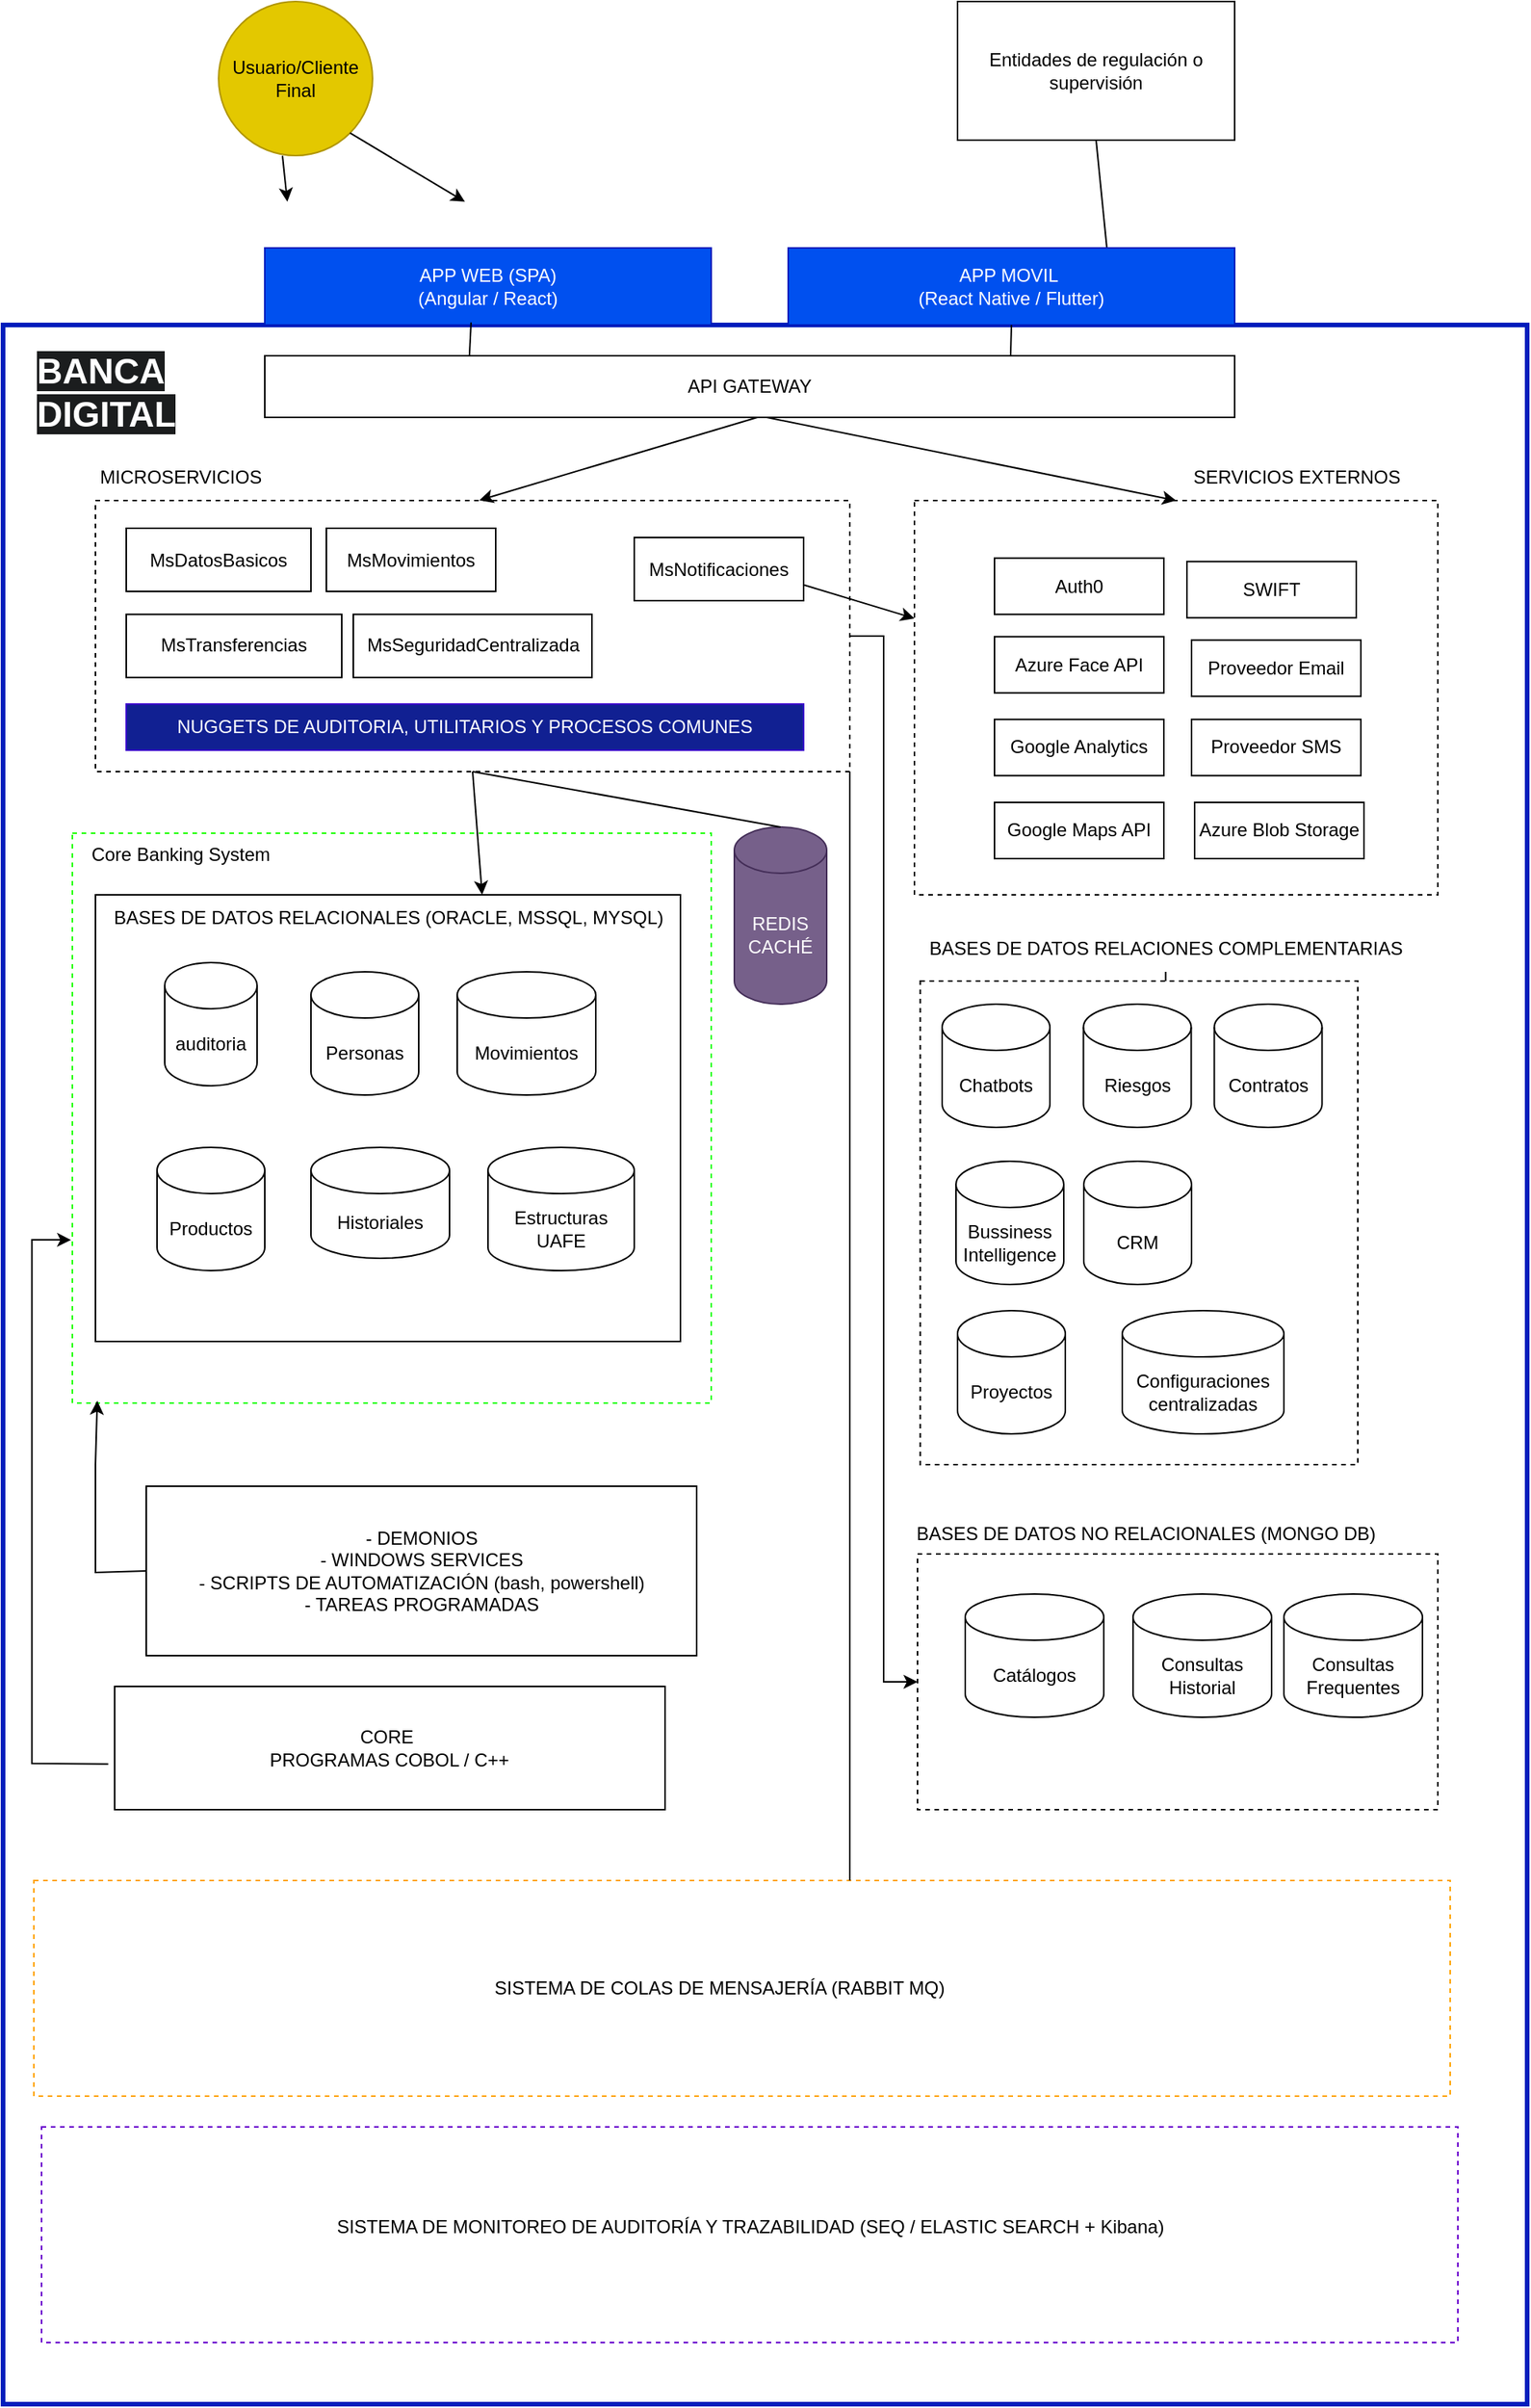 <mxfile version="24.7.17">
  <diagram name="Página-1" id="KKsaG1l4kRRsD33VkrkY">
    <mxGraphModel dx="934" dy="601" grid="1" gridSize="10" guides="1" tooltips="1" connect="1" arrows="1" fold="1" page="1" pageScale="1" pageWidth="1169" pageHeight="827" math="0" shadow="0">
      <root>
        <mxCell id="0" />
        <mxCell id="1" parent="0" />
        <mxCell id="aVBGOggo3_6Yv5FDYEzX-4" value="&lt;div&gt;&lt;br/&gt;&lt;/div&gt;" style="rounded=0;whiteSpace=wrap;html=1;fillColor=none;fontColor=#ffffff;strokeColor=#001DBC;strokeWidth=3;" parent="1" vertex="1">
          <mxGeometry x="80" y="240" width="990" height="1350" as="geometry" />
        </mxCell>
        <mxCell id="SHru1jVqG_V0NLp7WXUe-62" value="" style="rounded=0;whiteSpace=wrap;html=1;fillColor=none;strokeColor=#1eff00;dashed=1;strokeWidth=1;" parent="1" vertex="1">
          <mxGeometry x="125" y="570" width="415" height="370" as="geometry" />
        </mxCell>
        <mxCell id="SHru1jVqG_V0NLp7WXUe-58" value="" style="rounded=0;whiteSpace=wrap;html=1;dashed=1;" parent="1" vertex="1">
          <mxGeometry x="674" y="1038" width="338" height="166" as="geometry" />
        </mxCell>
        <mxCell id="aVBGOggo3_6Yv5FDYEzX-1" value="Usuario/Cliente Final" style="ellipse;whiteSpace=wrap;html=1;aspect=fixed;fillColor=#e3c800;fontColor=#000000;strokeColor=#B09500;" parent="1" vertex="1">
          <mxGeometry x="220" y="30" width="100" height="100" as="geometry" />
        </mxCell>
        <mxCell id="aVBGOggo3_6Yv5FDYEzX-2" value="Entidades de regulación o supervisión" style="rounded=0;whiteSpace=wrap;html=1;" parent="1" vertex="1">
          <mxGeometry x="700" y="30" width="180" height="90" as="geometry" />
        </mxCell>
        <mxCell id="aVBGOggo3_6Yv5FDYEzX-6" value="" style="endArrow=classic;html=1;rounded=0;exitX=0.5;exitY=1;exitDx=0;exitDy=0;entryX=0.729;entryY=-0.002;entryDx=0;entryDy=0;entryPerimeter=0;" parent="1" source="aVBGOggo3_6Yv5FDYEzX-2" target="aVBGOggo3_6Yv5FDYEzX-4" edge="1">
          <mxGeometry width="50" height="50" relative="1" as="geometry">
            <mxPoint x="520" y="220" as="sourcePoint" />
            <mxPoint x="570" y="170" as="targetPoint" />
          </mxGeometry>
        </mxCell>
        <mxCell id="aVBGOggo3_6Yv5FDYEzX-7" value="&lt;span style=&quot;background-color: initial;&quot;&gt;CORE&amp;nbsp;&lt;/span&gt;&lt;div&gt;&lt;span style=&quot;background-color: initial;&quot;&gt;PROGRAMAS COBOL / C++&lt;/span&gt;&lt;/div&gt;" style="rounded=0;whiteSpace=wrap;html=1;" parent="1" vertex="1">
          <mxGeometry x="152.46" y="1124" width="357.54" height="80" as="geometry" />
        </mxCell>
        <mxCell id="aVBGOggo3_6Yv5FDYEzX-16" value="" style="endArrow=classic;html=1;rounded=0;exitX=0.415;exitY=1.002;exitDx=0;exitDy=0;exitPerimeter=0;entryX=0.372;entryY=0;entryDx=0;entryDy=0;entryPerimeter=0;" parent="1" source="aVBGOggo3_6Yv5FDYEzX-1" edge="1">
          <mxGeometry width="50" height="50" relative="1" as="geometry">
            <mxPoint x="550" y="310" as="sourcePoint" />
            <mxPoint x="264.64" y="160" as="targetPoint" />
          </mxGeometry>
        </mxCell>
        <mxCell id="aVBGOggo3_6Yv5FDYEzX-17" value="" style="endArrow=classic;html=1;rounded=0;exitX=1;exitY=1;exitDx=0;exitDy=0;entryX=0;entryY=0;entryDx=0;entryDy=0;" parent="1" source="aVBGOggo3_6Yv5FDYEzX-1" edge="1">
          <mxGeometry width="50" height="50" relative="1" as="geometry">
            <mxPoint x="550" y="310" as="sourcePoint" />
            <mxPoint x="380" y="160" as="targetPoint" />
          </mxGeometry>
        </mxCell>
        <mxCell id="aVBGOggo3_6Yv5FDYEzX-26" value="" style="rounded=0;whiteSpace=wrap;html=1;" parent="1" vertex="1">
          <mxGeometry x="140" y="610" width="380" height="290" as="geometry" />
        </mxCell>
        <mxCell id="aVBGOggo3_6Yv5FDYEzX-28" value="auditoria" style="shape=cylinder3;whiteSpace=wrap;html=1;boundedLbl=1;backgroundOutline=1;size=15;" parent="1" vertex="1">
          <mxGeometry x="185" y="654" width="60" height="80" as="geometry" />
        </mxCell>
        <mxCell id="aVBGOggo3_6Yv5FDYEzX-30" value="Estructuras UAFE" style="shape=cylinder3;whiteSpace=wrap;html=1;boundedLbl=1;backgroundOutline=1;size=15;" parent="1" vertex="1">
          <mxGeometry x="395" y="774" width="95" height="80" as="geometry" />
        </mxCell>
        <mxCell id="aVBGOggo3_6Yv5FDYEzX-33" value="Historiales" style="shape=cylinder3;whiteSpace=wrap;html=1;boundedLbl=1;backgroundOutline=1;size=15;" parent="1" vertex="1">
          <mxGeometry x="280" y="774" width="90" height="72" as="geometry" />
        </mxCell>
        <mxCell id="9mu4wfoIQscscX4sOKQY-1" value="&lt;span style=&quot;color: rgb(255, 255, 255); font-family: Helvetica; font-size: 23px; font-style: normal; font-variant-ligatures: normal; font-variant-caps: normal; letter-spacing: normal; orphans: 2; text-align: center; text-indent: 0px; text-transform: none; widows: 2; word-spacing: 0px; -webkit-text-stroke-width: 0px; white-space: normal; background-color: rgb(27, 29, 30); text-decoration-thickness: initial; text-decoration-style: initial; text-decoration-color: initial; float: none; display: inline !important;&quot;&gt;BANCA DIGITAL&lt;/span&gt;" style="text;whiteSpace=wrap;html=1;fillColor=none;fontStyle=1;fontSize=23;" parent="1" vertex="1">
          <mxGeometry x="100" y="250" width="100" height="40" as="geometry" />
        </mxCell>
        <mxCell id="9mu4wfoIQscscX4sOKQY-2" value="APP WEB (SPA)&lt;div&gt;(Angular / React)&lt;/div&gt;" style="rounded=0;whiteSpace=wrap;html=1;fillColor=#0050ef;fontColor=#ffffff;strokeColor=#001DBC;" parent="1" vertex="1">
          <mxGeometry x="250" y="190" width="290" height="50" as="geometry" />
        </mxCell>
        <mxCell id="9mu4wfoIQscscX4sOKQY-7" value="APP MOVIL&amp;nbsp;&lt;div&gt;(React Native / Flutter)&lt;/div&gt;" style="rounded=0;whiteSpace=wrap;html=1;fillColor=#0050ef;fontColor=#ffffff;strokeColor=#001DBC;" parent="1" vertex="1">
          <mxGeometry x="590" y="190" width="290" height="50" as="geometry" />
        </mxCell>
        <mxCell id="9mu4wfoIQscscX4sOKQY-8" value="API GATEWAY" style="rounded=0;whiteSpace=wrap;html=1;" parent="1" vertex="1">
          <mxGeometry x="250" y="260" width="630" height="40" as="geometry" />
        </mxCell>
        <mxCell id="9mu4wfoIQscscX4sOKQY-9" value="" style="endArrow=none;html=1;rounded=0;entryX=0.462;entryY=0.967;entryDx=0;entryDy=0;entryPerimeter=0;exitX=0.211;exitY=0;exitDx=0;exitDy=0;exitPerimeter=0;" parent="1" source="9mu4wfoIQscscX4sOKQY-8" target="9mu4wfoIQscscX4sOKQY-2" edge="1">
          <mxGeometry width="50" height="50" relative="1" as="geometry">
            <mxPoint x="570" y="340" as="sourcePoint" />
            <mxPoint x="620" y="290" as="targetPoint" />
          </mxGeometry>
        </mxCell>
        <mxCell id="9mu4wfoIQscscX4sOKQY-10" value="" style="endArrow=none;html=1;rounded=0;entryX=0.5;entryY=1;entryDx=0;entryDy=0;exitX=0.769;exitY=0.008;exitDx=0;exitDy=0;exitPerimeter=0;" parent="1" source="9mu4wfoIQscscX4sOKQY-8" target="9mu4wfoIQscscX4sOKQY-7" edge="1">
          <mxGeometry width="50" height="50" relative="1" as="geometry">
            <mxPoint x="700" y="280" as="sourcePoint" />
            <mxPoint x="750" y="230" as="targetPoint" />
          </mxGeometry>
        </mxCell>
        <mxCell id="SHru1jVqG_V0NLp7WXUe-81" style="edgeStyle=orthogonalEdgeStyle;rounded=0;orthogonalLoop=1;jettySize=auto;html=1;entryX=0;entryY=0.5;entryDx=0;entryDy=0;" parent="1" source="9mu4wfoIQscscX4sOKQY-11" target="SHru1jVqG_V0NLp7WXUe-58" edge="1">
          <mxGeometry relative="1" as="geometry" />
        </mxCell>
        <mxCell id="9mu4wfoIQscscX4sOKQY-11" value="" style="rounded=0;whiteSpace=wrap;html=1;dashed=1;" parent="1" vertex="1">
          <mxGeometry x="140" y="354" width="490" height="176" as="geometry" />
        </mxCell>
        <mxCell id="SHru1jVqG_V0NLp7WXUe-1" value="MICROSERVICIOS" style="text;html=1;align=center;verticalAlign=middle;resizable=0;points=[];autosize=1;strokeColor=none;fillColor=none;" parent="1" vertex="1">
          <mxGeometry x="130" y="324" width="130" height="30" as="geometry" />
        </mxCell>
        <mxCell id="SHru1jVqG_V0NLp7WXUe-4" value="MsNotificaciones" style="rounded=0;whiteSpace=wrap;html=1;" parent="1" vertex="1">
          <mxGeometry x="490" y="378" width="110" height="41" as="geometry" />
        </mxCell>
        <mxCell id="SHru1jVqG_V0NLp7WXUe-6" value="MsTransferencias" style="rounded=0;whiteSpace=wrap;html=1;" parent="1" vertex="1">
          <mxGeometry x="160" y="427.88" width="140" height="41" as="geometry" />
        </mxCell>
        <mxCell id="SHru1jVqG_V0NLp7WXUe-8" value="MsSeguridadCentralizada" style="rounded=0;whiteSpace=wrap;html=1;" parent="1" vertex="1">
          <mxGeometry x="307.5" y="427.88" width="155" height="41" as="geometry" />
        </mxCell>
        <mxCell id="SHru1jVqG_V0NLp7WXUe-9" value="" style="endArrow=classic;html=1;rounded=0;entryX=0.509;entryY=-0.001;entryDx=0;entryDy=0;entryPerimeter=0;" parent="1" target="9mu4wfoIQscscX4sOKQY-11" edge="1">
          <mxGeometry width="50" height="50" relative="1" as="geometry">
            <mxPoint x="570" y="300" as="sourcePoint" />
            <mxPoint x="620" y="250" as="targetPoint" />
          </mxGeometry>
        </mxCell>
        <mxCell id="SHru1jVqG_V0NLp7WXUe-12" value="" style="rounded=0;whiteSpace=wrap;html=1;dashed=1;" parent="1" vertex="1">
          <mxGeometry x="672" y="354" width="340" height="256" as="geometry" />
        </mxCell>
        <mxCell id="SHru1jVqG_V0NLp7WXUe-13" value="SERVICIOS EXTERNOS" style="text;html=1;align=center;verticalAlign=middle;resizable=0;points=[];autosize=1;strokeColor=none;fillColor=none;" parent="1" vertex="1">
          <mxGeometry x="840" y="324" width="160" height="30" as="geometry" />
        </mxCell>
        <mxCell id="SHru1jVqG_V0NLp7WXUe-14" value="" style="endArrow=classic;html=1;rounded=0;entryX=0.5;entryY=0;entryDx=0;entryDy=0;" parent="1" target="SHru1jVqG_V0NLp7WXUe-12" edge="1">
          <mxGeometry width="50" height="50" relative="1" as="geometry">
            <mxPoint x="576" y="300" as="sourcePoint" />
            <mxPoint x="640" y="280" as="targetPoint" />
          </mxGeometry>
        </mxCell>
        <mxCell id="SHru1jVqG_V0NLp7WXUe-15" value="Proveedor Email" style="rounded=0;whiteSpace=wrap;html=1;" parent="1" vertex="1">
          <mxGeometry x="852" y="444.63" width="110" height="36.5" as="geometry" />
        </mxCell>
        <mxCell id="SHru1jVqG_V0NLp7WXUe-16" value="Google Analytics" style="rounded=0;whiteSpace=wrap;html=1;" parent="1" vertex="1">
          <mxGeometry x="724" y="496.13" width="110" height="36.5" as="geometry" />
        </mxCell>
        <mxCell id="SHru1jVqG_V0NLp7WXUe-17" value="Azure Face API" style="rounded=0;whiteSpace=wrap;html=1;" parent="1" vertex="1">
          <mxGeometry x="724" y="442.38" width="110" height="36.5" as="geometry" />
        </mxCell>
        <mxCell id="SHru1jVqG_V0NLp7WXUe-18" value="Auth0" style="rounded=0;whiteSpace=wrap;html=1;" parent="1" vertex="1">
          <mxGeometry x="724" y="391.38" width="110" height="36.5" as="geometry" />
        </mxCell>
        <mxCell id="SHru1jVqG_V0NLp7WXUe-19" value="SWIFT" style="rounded=0;whiteSpace=wrap;html=1;" parent="1" vertex="1">
          <mxGeometry x="849" y="393.63" width="110" height="36.5" as="geometry" />
        </mxCell>
        <mxCell id="SHru1jVqG_V0NLp7WXUe-20" value="Proveedor SMS" style="rounded=0;whiteSpace=wrap;html=1;" parent="1" vertex="1">
          <mxGeometry x="852" y="496.13" width="110" height="36.5" as="geometry" />
        </mxCell>
        <mxCell id="SHru1jVqG_V0NLp7WXUe-21" value="Google Maps API" style="rounded=0;whiteSpace=wrap;html=1;" parent="1" vertex="1">
          <mxGeometry x="724" y="550" width="110" height="36.5" as="geometry" />
        </mxCell>
        <mxCell id="SHru1jVqG_V0NLp7WXUe-22" value=" Azure Blob Storage" style="rounded=0;whiteSpace=wrap;html=1;" parent="1" vertex="1">
          <mxGeometry x="854" y="550" width="110" height="36.5" as="geometry" />
        </mxCell>
        <mxCell id="SHru1jVqG_V0NLp7WXUe-30" value="" style="endArrow=classic;html=1;rounded=0;exitX=1;exitY=0.75;exitDx=0;exitDy=0;" parent="1" source="SHru1jVqG_V0NLp7WXUe-4" target="SHru1jVqG_V0NLp7WXUe-12" edge="1">
          <mxGeometry width="50" height="50" relative="1" as="geometry">
            <mxPoint x="600" y="500" as="sourcePoint" />
            <mxPoint x="650" y="450" as="targetPoint" />
          </mxGeometry>
        </mxCell>
        <mxCell id="SHru1jVqG_V0NLp7WXUe-31" value="MsDatosBasicos" style="rounded=0;whiteSpace=wrap;html=1;" parent="1" vertex="1">
          <mxGeometry x="160" y="372" width="120" height="41" as="geometry" />
        </mxCell>
        <mxCell id="SHru1jVqG_V0NLp7WXUe-32" value="MsMovimientos" style="rounded=0;whiteSpace=wrap;html=1;" parent="1" vertex="1">
          <mxGeometry x="290" y="372" width="110" height="41" as="geometry" />
        </mxCell>
        <mxCell id="SHru1jVqG_V0NLp7WXUe-36" value="BASES DE DATOS RELACIONALES (ORACLE, MSSQL, MYSQL)" style="text;html=1;align=center;verticalAlign=middle;resizable=0;points=[];autosize=1;strokeColor=none;fillColor=none;" parent="1" vertex="1">
          <mxGeometry x="140" y="610" width="380" height="30" as="geometry" />
        </mxCell>
        <mxCell id="SHru1jVqG_V0NLp7WXUe-38" value="REDIS&lt;div&gt;CACHÉ&lt;/div&gt;" style="shape=cylinder3;whiteSpace=wrap;html=1;boundedLbl=1;backgroundOutline=1;size=15;fillColor=#76608a;fontColor=#ffffff;strokeColor=#432D57;" parent="1" vertex="1">
          <mxGeometry x="555" y="566" width="60" height="115" as="geometry" />
        </mxCell>
        <mxCell id="SHru1jVqG_V0NLp7WXUe-46" value="" style="endArrow=none;html=1;rounded=0;exitX=0.5;exitY=0;exitDx=0;exitDy=0;exitPerimeter=0;entryX=0.5;entryY=1;entryDx=0;entryDy=0;" parent="1" source="SHru1jVqG_V0NLp7WXUe-38" target="9mu4wfoIQscscX4sOKQY-11" edge="1">
          <mxGeometry width="50" height="50" relative="1" as="geometry">
            <mxPoint x="540" y="730" as="sourcePoint" />
            <mxPoint x="590" y="680" as="targetPoint" />
          </mxGeometry>
        </mxCell>
        <mxCell id="SHru1jVqG_V0NLp7WXUe-47" value="" style="endArrow=classic;html=1;rounded=0;exitX=0.5;exitY=1;exitDx=0;exitDy=0;entryX=0.661;entryY=0;entryDx=0;entryDy=0;entryPerimeter=0;" parent="1" source="9mu4wfoIQscscX4sOKQY-11" target="aVBGOggo3_6Yv5FDYEzX-26" edge="1">
          <mxGeometry width="50" height="50" relative="1" as="geometry">
            <mxPoint x="540" y="730" as="sourcePoint" />
            <mxPoint x="590" y="680" as="targetPoint" />
          </mxGeometry>
        </mxCell>
        <mxCell id="SHru1jVqG_V0NLp7WXUe-52" value="NUGGETS DE AUDITORIA, UTILITARIOS Y PROCESOS COMUNES" style="rounded=0;whiteSpace=wrap;html=1;fillColor=#112092;fontColor=#ffffff;strokeColor=#3700CC;" parent="1" vertex="1">
          <mxGeometry x="160" y="486.13" width="440" height="30" as="geometry" />
        </mxCell>
        <mxCell id="SHru1jVqG_V0NLp7WXUe-54" value="Catálogos" style="shape=cylinder3;whiteSpace=wrap;html=1;boundedLbl=1;backgroundOutline=1;size=15;" parent="1" vertex="1">
          <mxGeometry x="705" y="1064" width="90" height="80" as="geometry" />
        </mxCell>
        <mxCell id="SHru1jVqG_V0NLp7WXUe-55" value="Consultas&lt;div&gt;Historial&lt;/div&gt;" style="shape=cylinder3;whiteSpace=wrap;html=1;boundedLbl=1;backgroundOutline=1;size=15;" parent="1" vertex="1">
          <mxGeometry x="814" y="1064" width="90" height="80" as="geometry" />
        </mxCell>
        <mxCell id="SHru1jVqG_V0NLp7WXUe-57" value="" style="endArrow=classic;html=1;rounded=0;exitX=0;exitY=0.5;exitDx=0;exitDy=0;entryX=0.001;entryY=0.784;entryDx=0;entryDy=0;entryPerimeter=0;" parent="1" edge="1">
          <mxGeometry width="50" height="50" relative="1" as="geometry">
            <mxPoint x="148.31" y="1174.32" as="sourcePoint" />
            <mxPoint x="124.145" y="834.08" as="targetPoint" />
            <Array as="points">
              <mxPoint x="98.73" y="1174" />
              <mxPoint x="98.73" y="834" />
            </Array>
          </mxGeometry>
        </mxCell>
        <mxCell id="SHru1jVqG_V0NLp7WXUe-59" value="BASES DE DATOS NO RELACIONALES (MONGO DB)" style="text;html=1;align=center;verticalAlign=middle;resizable=0;points=[];autosize=1;strokeColor=none;fillColor=none;" parent="1" vertex="1">
          <mxGeometry x="662" y="1010" width="320" height="30" as="geometry" />
        </mxCell>
        <mxCell id="SHru1jVqG_V0NLp7WXUe-63" value="Core Banking System" style="text;html=1;align=center;verticalAlign=middle;resizable=0;points=[];autosize=1;strokeColor=none;fillColor=none;" parent="1" vertex="1">
          <mxGeometry x="125" y="569" width="140" height="30" as="geometry" />
        </mxCell>
        <mxCell id="SHru1jVqG_V0NLp7WXUe-69" style="edgeStyle=orthogonalEdgeStyle;rounded=0;orthogonalLoop=1;jettySize=auto;html=1;" parent="1" source="SHru1jVqG_V0NLp7WXUe-64" target="SHru1jVqG_V0NLp7WXUe-65" edge="1">
          <mxGeometry relative="1" as="geometry" />
        </mxCell>
        <mxCell id="SHru1jVqG_V0NLp7WXUe-64" value="BASES DE DATOS RELACIONES&amp;nbsp;&lt;span style=&quot;background-color: initial;&quot;&gt;COMPLEMENTARIAS&lt;/span&gt;" style="text;html=1;align=center;verticalAlign=middle;resizable=0;points=[];autosize=1;strokeColor=none;fillColor=none;" parent="1" vertex="1">
          <mxGeometry x="670.23" y="630" width="330" height="30" as="geometry" />
        </mxCell>
        <mxCell id="SHru1jVqG_V0NLp7WXUe-65" value="" style="rounded=0;whiteSpace=wrap;html=1;dashed=1;" parent="1" vertex="1">
          <mxGeometry x="675.77" y="666" width="284.23" height="314" as="geometry" />
        </mxCell>
        <mxCell id="SHru1jVqG_V0NLp7WXUe-66" value="- DEMONIOS&lt;div&gt;- WINDOWS SERVICES&lt;/div&gt;&lt;div&gt;- SCRIPTS DE AUTOMATIZACIÓN (bash, powershell)&lt;/div&gt;&lt;div&gt;- TAREAS PROGRAMADAS&lt;/div&gt;" style="rounded=0;whiteSpace=wrap;html=1;" parent="1" vertex="1">
          <mxGeometry x="173.0" y="994" width="357.54" height="110" as="geometry" />
        </mxCell>
        <mxCell id="SHru1jVqG_V0NLp7WXUe-67" value="" style="endArrow=classic;html=1;rounded=0;exitX=0;exitY=0.5;exitDx=0;exitDy=0;entryX=0.039;entryY=0.996;entryDx=0;entryDy=0;entryPerimeter=0;" parent="1" source="SHru1jVqG_V0NLp7WXUe-66" target="SHru1jVqG_V0NLp7WXUe-62" edge="1">
          <mxGeometry width="50" height="50" relative="1" as="geometry">
            <mxPoint x="570" y="1070" as="sourcePoint" />
            <mxPoint x="620" y="1020" as="targetPoint" />
            <Array as="points">
              <mxPoint x="140" y="1050" />
              <mxPoint x="140" y="980" />
            </Array>
          </mxGeometry>
        </mxCell>
        <mxCell id="SHru1jVqG_V0NLp7WXUe-68" value="Consultas&lt;div&gt;Frequentes&lt;/div&gt;" style="shape=cylinder3;whiteSpace=wrap;html=1;boundedLbl=1;backgroundOutline=1;size=15;" parent="1" vertex="1">
          <mxGeometry x="912" y="1064" width="90" height="80" as="geometry" />
        </mxCell>
        <mxCell id="aVBGOggo3_6Yv5FDYEzX-35" value="Productos" style="shape=cylinder3;whiteSpace=wrap;html=1;boundedLbl=1;backgroundOutline=1;size=15;" parent="1" vertex="1">
          <mxGeometry x="180" y="774" width="70" height="80" as="geometry" />
        </mxCell>
        <mxCell id="aVBGOggo3_6Yv5FDYEzX-42" value="CRM" style="shape=cylinder3;whiteSpace=wrap;html=1;boundedLbl=1;backgroundOutline=1;size=15;" parent="1" vertex="1">
          <mxGeometry x="782" y="783" width="70" height="80" as="geometry" />
        </mxCell>
        <mxCell id="aVBGOggo3_6Yv5FDYEzX-43" value="Riesgos" style="shape=cylinder3;whiteSpace=wrap;html=1;boundedLbl=1;backgroundOutline=1;size=15;" parent="1" vertex="1">
          <mxGeometry x="781.77" y="681" width="70" height="80" as="geometry" />
        </mxCell>
        <mxCell id="aVBGOggo3_6Yv5FDYEzX-40" value="Contratos" style="shape=cylinder3;whiteSpace=wrap;html=1;boundedLbl=1;backgroundOutline=1;size=15;" parent="1" vertex="1">
          <mxGeometry x="866.77" y="681" width="70" height="80" as="geometry" />
        </mxCell>
        <mxCell id="aVBGOggo3_6Yv5FDYEzX-41" value="Bussiness Intelligence" style="shape=cylinder3;whiteSpace=wrap;html=1;boundedLbl=1;backgroundOutline=1;size=15;" parent="1" vertex="1">
          <mxGeometry x="699" y="783" width="70" height="80" as="geometry" />
        </mxCell>
        <mxCell id="aVBGOggo3_6Yv5FDYEzX-34" value="Configuraciones&lt;div&gt;centralizadas&lt;/div&gt;" style="shape=cylinder3;whiteSpace=wrap;html=1;boundedLbl=1;backgroundOutline=1;size=15;" parent="1" vertex="1">
          <mxGeometry x="807" y="880" width="105" height="80" as="geometry" />
        </mxCell>
        <mxCell id="SHru1jVqG_V0NLp7WXUe-71" value="Personas" style="shape=cylinder3;whiteSpace=wrap;html=1;boundedLbl=1;backgroundOutline=1;size=15;" parent="1" vertex="1">
          <mxGeometry x="280" y="660" width="70" height="80" as="geometry" />
        </mxCell>
        <mxCell id="SHru1jVqG_V0NLp7WXUe-72" value="Movimientos" style="shape=cylinder3;whiteSpace=wrap;html=1;boundedLbl=1;backgroundOutline=1;size=15;" parent="1" vertex="1">
          <mxGeometry x="375" y="660" width="90" height="80" as="geometry" />
        </mxCell>
        <mxCell id="aVBGOggo3_6Yv5FDYEzX-36" value="Chatbots" style="shape=cylinder3;whiteSpace=wrap;html=1;boundedLbl=1;backgroundOutline=1;size=15;" parent="1" vertex="1">
          <mxGeometry x="690" y="681" width="70" height="80" as="geometry" />
        </mxCell>
        <mxCell id="aVBGOggo3_6Yv5FDYEzX-45" value="Proyectos" style="shape=cylinder3;whiteSpace=wrap;html=1;boundedLbl=1;backgroundOutline=1;size=15;" parent="1" vertex="1">
          <mxGeometry x="700" y="880" width="70" height="80" as="geometry" />
        </mxCell>
        <mxCell id="SHru1jVqG_V0NLp7WXUe-85" value="" style="rounded=0;whiteSpace=wrap;html=1;strokeColor=#ffa200;dashed=1;" parent="1" vertex="1">
          <mxGeometry x="100" y="1250" width="920" height="140" as="geometry" />
        </mxCell>
        <mxCell id="SHru1jVqG_V0NLp7WXUe-86" value="SISTEMA DE COLAS DE MENSAJERÍA (RABBIT MQ)" style="text;html=1;align=center;verticalAlign=middle;resizable=0;points=[];autosize=1;strokeColor=none;fillColor=none;" parent="1" vertex="1">
          <mxGeometry x="385" y="1305" width="320" height="30" as="geometry" />
        </mxCell>
        <mxCell id="SHru1jVqG_V0NLp7WXUe-87" value="" style="rounded=0;whiteSpace=wrap;html=1;strokeColor=#6600CC;dashed=1;" parent="1" vertex="1">
          <mxGeometry x="105" y="1410" width="920" height="140" as="geometry" />
        </mxCell>
        <mxCell id="SHru1jVqG_V0NLp7WXUe-88" value="SISTEMA DE MONITOREO DE AUDITORÍA Y TRAZABILIDAD (SEQ / ELASTIC SEARCH + Kibana)" style="text;html=1;align=center;verticalAlign=middle;resizable=0;points=[];autosize=1;strokeColor=none;fillColor=none;" parent="1" vertex="1">
          <mxGeometry x="285" y="1460" width="560" height="30" as="geometry" />
        </mxCell>
        <mxCell id="SHru1jVqG_V0NLp7WXUe-90" value="" style="endArrow=none;html=1;rounded=0;exitX=1;exitY=1;exitDx=0;exitDy=0;" parent="1" source="9mu4wfoIQscscX4sOKQY-11" edge="1">
          <mxGeometry width="50" height="50" relative="1" as="geometry">
            <mxPoint x="530" y="730" as="sourcePoint" />
            <mxPoint x="630" y="1250" as="targetPoint" />
          </mxGeometry>
        </mxCell>
      </root>
    </mxGraphModel>
  </diagram>
</mxfile>
